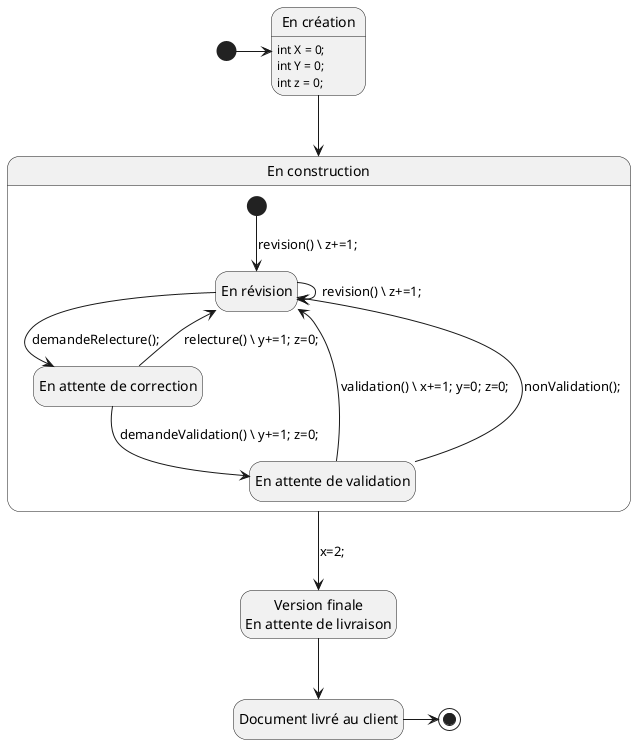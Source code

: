@startuml
hide empty description

state "En création" as creat
creat : int X = 0;
creat : int Y = 0;
creat : int z = 0;
state "En construction" as const
state "Version finale\nEn attente de livraison" as attli
state "Document livré au client" as final

state const {
state "En révision" as revis
state "En attente de correction" as attco
state "En attente de validation" as attva
[*] --> revis : revision() \\ z+=1;
revis --> revis : revision() \\ z+=1;
revis --> attco : demandeRelecture();
attco --> revis : relecture() \\ y+=1; z=0;
attco --> attva: demandeValidation() \\ y+=1; z=0;
attva --> revis : validation() \\ x+=1; y=0; z=0;
attva --> revis : nonValidation();
}

[*] -> creat
creat --> const
const --> attli : x=2;
attli --> final
final -> [*]
@enduml
